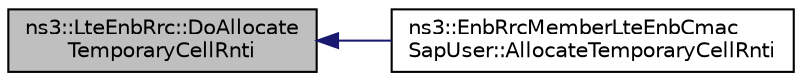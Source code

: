 digraph "ns3::LteEnbRrc::DoAllocateTemporaryCellRnti"
{
  edge [fontname="Helvetica",fontsize="10",labelfontname="Helvetica",labelfontsize="10"];
  node [fontname="Helvetica",fontsize="10",shape=record];
  rankdir="LR";
  Node1 [label="ns3::LteEnbRrc::DoAllocate\lTemporaryCellRnti",height=0.2,width=0.4,color="black", fillcolor="grey75", style="filled", fontcolor="black"];
  Node1 -> Node2 [dir="back",color="midnightblue",fontsize="10",style="solid"];
  Node2 [label="ns3::EnbRrcMemberLteEnbCmac\lSapUser::AllocateTemporaryCellRnti",height=0.2,width=0.4,color="black", fillcolor="white", style="filled",URL="$d0/d9a/classns3_1_1EnbRrcMemberLteEnbCmacSapUser.html#a1351a4b6fc3e5efc4b5a6b3c4d2e7dd3"];
}
